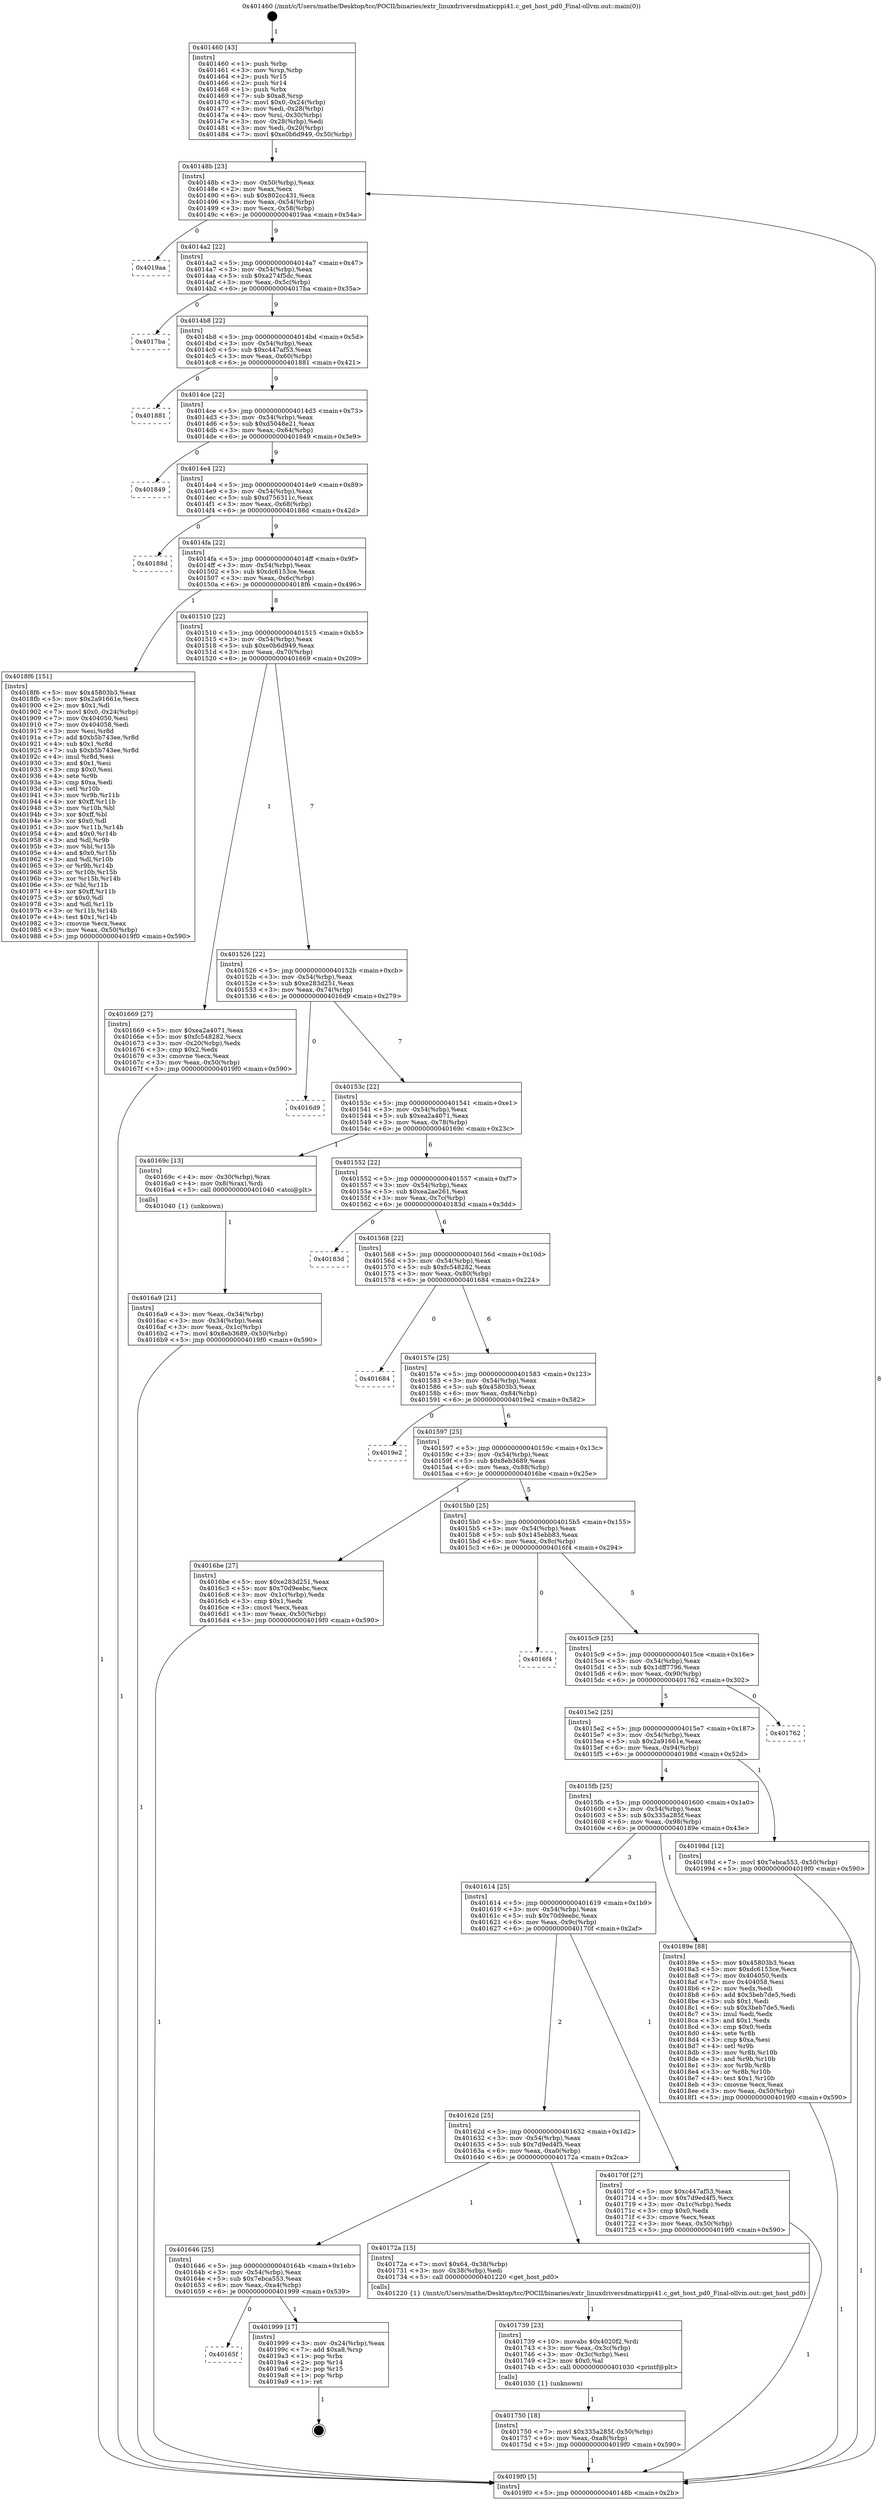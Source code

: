 digraph "0x401460" {
  label = "0x401460 (/mnt/c/Users/mathe/Desktop/tcc/POCII/binaries/extr_linuxdriversdmaticppi41.c_get_host_pd0_Final-ollvm.out::main(0))"
  labelloc = "t"
  node[shape=record]

  Entry [label="",width=0.3,height=0.3,shape=circle,fillcolor=black,style=filled]
  "0x40148b" [label="{
     0x40148b [23]\l
     | [instrs]\l
     &nbsp;&nbsp;0x40148b \<+3\>: mov -0x50(%rbp),%eax\l
     &nbsp;&nbsp;0x40148e \<+2\>: mov %eax,%ecx\l
     &nbsp;&nbsp;0x401490 \<+6\>: sub $0x802cc431,%ecx\l
     &nbsp;&nbsp;0x401496 \<+3\>: mov %eax,-0x54(%rbp)\l
     &nbsp;&nbsp;0x401499 \<+3\>: mov %ecx,-0x58(%rbp)\l
     &nbsp;&nbsp;0x40149c \<+6\>: je 00000000004019aa \<main+0x54a\>\l
  }"]
  "0x4019aa" [label="{
     0x4019aa\l
  }", style=dashed]
  "0x4014a2" [label="{
     0x4014a2 [22]\l
     | [instrs]\l
     &nbsp;&nbsp;0x4014a2 \<+5\>: jmp 00000000004014a7 \<main+0x47\>\l
     &nbsp;&nbsp;0x4014a7 \<+3\>: mov -0x54(%rbp),%eax\l
     &nbsp;&nbsp;0x4014aa \<+5\>: sub $0xa274f5dc,%eax\l
     &nbsp;&nbsp;0x4014af \<+3\>: mov %eax,-0x5c(%rbp)\l
     &nbsp;&nbsp;0x4014b2 \<+6\>: je 00000000004017ba \<main+0x35a\>\l
  }"]
  Exit [label="",width=0.3,height=0.3,shape=circle,fillcolor=black,style=filled,peripheries=2]
  "0x4017ba" [label="{
     0x4017ba\l
  }", style=dashed]
  "0x4014b8" [label="{
     0x4014b8 [22]\l
     | [instrs]\l
     &nbsp;&nbsp;0x4014b8 \<+5\>: jmp 00000000004014bd \<main+0x5d\>\l
     &nbsp;&nbsp;0x4014bd \<+3\>: mov -0x54(%rbp),%eax\l
     &nbsp;&nbsp;0x4014c0 \<+5\>: sub $0xc447af53,%eax\l
     &nbsp;&nbsp;0x4014c5 \<+3\>: mov %eax,-0x60(%rbp)\l
     &nbsp;&nbsp;0x4014c8 \<+6\>: je 0000000000401881 \<main+0x421\>\l
  }"]
  "0x40165f" [label="{
     0x40165f\l
  }", style=dashed]
  "0x401881" [label="{
     0x401881\l
  }", style=dashed]
  "0x4014ce" [label="{
     0x4014ce [22]\l
     | [instrs]\l
     &nbsp;&nbsp;0x4014ce \<+5\>: jmp 00000000004014d3 \<main+0x73\>\l
     &nbsp;&nbsp;0x4014d3 \<+3\>: mov -0x54(%rbp),%eax\l
     &nbsp;&nbsp;0x4014d6 \<+5\>: sub $0xd5048e21,%eax\l
     &nbsp;&nbsp;0x4014db \<+3\>: mov %eax,-0x64(%rbp)\l
     &nbsp;&nbsp;0x4014de \<+6\>: je 0000000000401849 \<main+0x3e9\>\l
  }"]
  "0x401999" [label="{
     0x401999 [17]\l
     | [instrs]\l
     &nbsp;&nbsp;0x401999 \<+3\>: mov -0x24(%rbp),%eax\l
     &nbsp;&nbsp;0x40199c \<+7\>: add $0xa8,%rsp\l
     &nbsp;&nbsp;0x4019a3 \<+1\>: pop %rbx\l
     &nbsp;&nbsp;0x4019a4 \<+2\>: pop %r14\l
     &nbsp;&nbsp;0x4019a6 \<+2\>: pop %r15\l
     &nbsp;&nbsp;0x4019a8 \<+1\>: pop %rbp\l
     &nbsp;&nbsp;0x4019a9 \<+1\>: ret\l
  }"]
  "0x401849" [label="{
     0x401849\l
  }", style=dashed]
  "0x4014e4" [label="{
     0x4014e4 [22]\l
     | [instrs]\l
     &nbsp;&nbsp;0x4014e4 \<+5\>: jmp 00000000004014e9 \<main+0x89\>\l
     &nbsp;&nbsp;0x4014e9 \<+3\>: mov -0x54(%rbp),%eax\l
     &nbsp;&nbsp;0x4014ec \<+5\>: sub $0xd756311c,%eax\l
     &nbsp;&nbsp;0x4014f1 \<+3\>: mov %eax,-0x68(%rbp)\l
     &nbsp;&nbsp;0x4014f4 \<+6\>: je 000000000040188d \<main+0x42d\>\l
  }"]
  "0x401750" [label="{
     0x401750 [18]\l
     | [instrs]\l
     &nbsp;&nbsp;0x401750 \<+7\>: movl $0x335a285f,-0x50(%rbp)\l
     &nbsp;&nbsp;0x401757 \<+6\>: mov %eax,-0xa8(%rbp)\l
     &nbsp;&nbsp;0x40175d \<+5\>: jmp 00000000004019f0 \<main+0x590\>\l
  }"]
  "0x40188d" [label="{
     0x40188d\l
  }", style=dashed]
  "0x4014fa" [label="{
     0x4014fa [22]\l
     | [instrs]\l
     &nbsp;&nbsp;0x4014fa \<+5\>: jmp 00000000004014ff \<main+0x9f\>\l
     &nbsp;&nbsp;0x4014ff \<+3\>: mov -0x54(%rbp),%eax\l
     &nbsp;&nbsp;0x401502 \<+5\>: sub $0xdc6153ce,%eax\l
     &nbsp;&nbsp;0x401507 \<+3\>: mov %eax,-0x6c(%rbp)\l
     &nbsp;&nbsp;0x40150a \<+6\>: je 00000000004018f6 \<main+0x496\>\l
  }"]
  "0x401739" [label="{
     0x401739 [23]\l
     | [instrs]\l
     &nbsp;&nbsp;0x401739 \<+10\>: movabs $0x4020f2,%rdi\l
     &nbsp;&nbsp;0x401743 \<+3\>: mov %eax,-0x3c(%rbp)\l
     &nbsp;&nbsp;0x401746 \<+3\>: mov -0x3c(%rbp),%esi\l
     &nbsp;&nbsp;0x401749 \<+2\>: mov $0x0,%al\l
     &nbsp;&nbsp;0x40174b \<+5\>: call 0000000000401030 \<printf@plt\>\l
     | [calls]\l
     &nbsp;&nbsp;0x401030 \{1\} (unknown)\l
  }"]
  "0x4018f6" [label="{
     0x4018f6 [151]\l
     | [instrs]\l
     &nbsp;&nbsp;0x4018f6 \<+5\>: mov $0x45803b3,%eax\l
     &nbsp;&nbsp;0x4018fb \<+5\>: mov $0x2a91661e,%ecx\l
     &nbsp;&nbsp;0x401900 \<+2\>: mov $0x1,%dl\l
     &nbsp;&nbsp;0x401902 \<+7\>: movl $0x0,-0x24(%rbp)\l
     &nbsp;&nbsp;0x401909 \<+7\>: mov 0x404050,%esi\l
     &nbsp;&nbsp;0x401910 \<+7\>: mov 0x404058,%edi\l
     &nbsp;&nbsp;0x401917 \<+3\>: mov %esi,%r8d\l
     &nbsp;&nbsp;0x40191a \<+7\>: add $0xb5b743ee,%r8d\l
     &nbsp;&nbsp;0x401921 \<+4\>: sub $0x1,%r8d\l
     &nbsp;&nbsp;0x401925 \<+7\>: sub $0xb5b743ee,%r8d\l
     &nbsp;&nbsp;0x40192c \<+4\>: imul %r8d,%esi\l
     &nbsp;&nbsp;0x401930 \<+3\>: and $0x1,%esi\l
     &nbsp;&nbsp;0x401933 \<+3\>: cmp $0x0,%esi\l
     &nbsp;&nbsp;0x401936 \<+4\>: sete %r9b\l
     &nbsp;&nbsp;0x40193a \<+3\>: cmp $0xa,%edi\l
     &nbsp;&nbsp;0x40193d \<+4\>: setl %r10b\l
     &nbsp;&nbsp;0x401941 \<+3\>: mov %r9b,%r11b\l
     &nbsp;&nbsp;0x401944 \<+4\>: xor $0xff,%r11b\l
     &nbsp;&nbsp;0x401948 \<+3\>: mov %r10b,%bl\l
     &nbsp;&nbsp;0x40194b \<+3\>: xor $0xff,%bl\l
     &nbsp;&nbsp;0x40194e \<+3\>: xor $0x0,%dl\l
     &nbsp;&nbsp;0x401951 \<+3\>: mov %r11b,%r14b\l
     &nbsp;&nbsp;0x401954 \<+4\>: and $0x0,%r14b\l
     &nbsp;&nbsp;0x401958 \<+3\>: and %dl,%r9b\l
     &nbsp;&nbsp;0x40195b \<+3\>: mov %bl,%r15b\l
     &nbsp;&nbsp;0x40195e \<+4\>: and $0x0,%r15b\l
     &nbsp;&nbsp;0x401962 \<+3\>: and %dl,%r10b\l
     &nbsp;&nbsp;0x401965 \<+3\>: or %r9b,%r14b\l
     &nbsp;&nbsp;0x401968 \<+3\>: or %r10b,%r15b\l
     &nbsp;&nbsp;0x40196b \<+3\>: xor %r15b,%r14b\l
     &nbsp;&nbsp;0x40196e \<+3\>: or %bl,%r11b\l
     &nbsp;&nbsp;0x401971 \<+4\>: xor $0xff,%r11b\l
     &nbsp;&nbsp;0x401975 \<+3\>: or $0x0,%dl\l
     &nbsp;&nbsp;0x401978 \<+3\>: and %dl,%r11b\l
     &nbsp;&nbsp;0x40197b \<+3\>: or %r11b,%r14b\l
     &nbsp;&nbsp;0x40197e \<+4\>: test $0x1,%r14b\l
     &nbsp;&nbsp;0x401982 \<+3\>: cmovne %ecx,%eax\l
     &nbsp;&nbsp;0x401985 \<+3\>: mov %eax,-0x50(%rbp)\l
     &nbsp;&nbsp;0x401988 \<+5\>: jmp 00000000004019f0 \<main+0x590\>\l
  }"]
  "0x401510" [label="{
     0x401510 [22]\l
     | [instrs]\l
     &nbsp;&nbsp;0x401510 \<+5\>: jmp 0000000000401515 \<main+0xb5\>\l
     &nbsp;&nbsp;0x401515 \<+3\>: mov -0x54(%rbp),%eax\l
     &nbsp;&nbsp;0x401518 \<+5\>: sub $0xe0b6d949,%eax\l
     &nbsp;&nbsp;0x40151d \<+3\>: mov %eax,-0x70(%rbp)\l
     &nbsp;&nbsp;0x401520 \<+6\>: je 0000000000401669 \<main+0x209\>\l
  }"]
  "0x401646" [label="{
     0x401646 [25]\l
     | [instrs]\l
     &nbsp;&nbsp;0x401646 \<+5\>: jmp 000000000040164b \<main+0x1eb\>\l
     &nbsp;&nbsp;0x40164b \<+3\>: mov -0x54(%rbp),%eax\l
     &nbsp;&nbsp;0x40164e \<+5\>: sub $0x7ebca553,%eax\l
     &nbsp;&nbsp;0x401653 \<+6\>: mov %eax,-0xa4(%rbp)\l
     &nbsp;&nbsp;0x401659 \<+6\>: je 0000000000401999 \<main+0x539\>\l
  }"]
  "0x401669" [label="{
     0x401669 [27]\l
     | [instrs]\l
     &nbsp;&nbsp;0x401669 \<+5\>: mov $0xea2a4071,%eax\l
     &nbsp;&nbsp;0x40166e \<+5\>: mov $0xfc548282,%ecx\l
     &nbsp;&nbsp;0x401673 \<+3\>: mov -0x20(%rbp),%edx\l
     &nbsp;&nbsp;0x401676 \<+3\>: cmp $0x2,%edx\l
     &nbsp;&nbsp;0x401679 \<+3\>: cmovne %ecx,%eax\l
     &nbsp;&nbsp;0x40167c \<+3\>: mov %eax,-0x50(%rbp)\l
     &nbsp;&nbsp;0x40167f \<+5\>: jmp 00000000004019f0 \<main+0x590\>\l
  }"]
  "0x401526" [label="{
     0x401526 [22]\l
     | [instrs]\l
     &nbsp;&nbsp;0x401526 \<+5\>: jmp 000000000040152b \<main+0xcb\>\l
     &nbsp;&nbsp;0x40152b \<+3\>: mov -0x54(%rbp),%eax\l
     &nbsp;&nbsp;0x40152e \<+5\>: sub $0xe283d251,%eax\l
     &nbsp;&nbsp;0x401533 \<+3\>: mov %eax,-0x74(%rbp)\l
     &nbsp;&nbsp;0x401536 \<+6\>: je 00000000004016d9 \<main+0x279\>\l
  }"]
  "0x4019f0" [label="{
     0x4019f0 [5]\l
     | [instrs]\l
     &nbsp;&nbsp;0x4019f0 \<+5\>: jmp 000000000040148b \<main+0x2b\>\l
  }"]
  "0x401460" [label="{
     0x401460 [43]\l
     | [instrs]\l
     &nbsp;&nbsp;0x401460 \<+1\>: push %rbp\l
     &nbsp;&nbsp;0x401461 \<+3\>: mov %rsp,%rbp\l
     &nbsp;&nbsp;0x401464 \<+2\>: push %r15\l
     &nbsp;&nbsp;0x401466 \<+2\>: push %r14\l
     &nbsp;&nbsp;0x401468 \<+1\>: push %rbx\l
     &nbsp;&nbsp;0x401469 \<+7\>: sub $0xa8,%rsp\l
     &nbsp;&nbsp;0x401470 \<+7\>: movl $0x0,-0x24(%rbp)\l
     &nbsp;&nbsp;0x401477 \<+3\>: mov %edi,-0x28(%rbp)\l
     &nbsp;&nbsp;0x40147a \<+4\>: mov %rsi,-0x30(%rbp)\l
     &nbsp;&nbsp;0x40147e \<+3\>: mov -0x28(%rbp),%edi\l
     &nbsp;&nbsp;0x401481 \<+3\>: mov %edi,-0x20(%rbp)\l
     &nbsp;&nbsp;0x401484 \<+7\>: movl $0xe0b6d949,-0x50(%rbp)\l
  }"]
  "0x40172a" [label="{
     0x40172a [15]\l
     | [instrs]\l
     &nbsp;&nbsp;0x40172a \<+7\>: movl $0x64,-0x38(%rbp)\l
     &nbsp;&nbsp;0x401731 \<+3\>: mov -0x38(%rbp),%edi\l
     &nbsp;&nbsp;0x401734 \<+5\>: call 0000000000401220 \<get_host_pd0\>\l
     | [calls]\l
     &nbsp;&nbsp;0x401220 \{1\} (/mnt/c/Users/mathe/Desktop/tcc/POCII/binaries/extr_linuxdriversdmaticppi41.c_get_host_pd0_Final-ollvm.out::get_host_pd0)\l
  }"]
  "0x4016d9" [label="{
     0x4016d9\l
  }", style=dashed]
  "0x40153c" [label="{
     0x40153c [22]\l
     | [instrs]\l
     &nbsp;&nbsp;0x40153c \<+5\>: jmp 0000000000401541 \<main+0xe1\>\l
     &nbsp;&nbsp;0x401541 \<+3\>: mov -0x54(%rbp),%eax\l
     &nbsp;&nbsp;0x401544 \<+5\>: sub $0xea2a4071,%eax\l
     &nbsp;&nbsp;0x401549 \<+3\>: mov %eax,-0x78(%rbp)\l
     &nbsp;&nbsp;0x40154c \<+6\>: je 000000000040169c \<main+0x23c\>\l
  }"]
  "0x40162d" [label="{
     0x40162d [25]\l
     | [instrs]\l
     &nbsp;&nbsp;0x40162d \<+5\>: jmp 0000000000401632 \<main+0x1d2\>\l
     &nbsp;&nbsp;0x401632 \<+3\>: mov -0x54(%rbp),%eax\l
     &nbsp;&nbsp;0x401635 \<+5\>: sub $0x7d9ed4f5,%eax\l
     &nbsp;&nbsp;0x40163a \<+6\>: mov %eax,-0xa0(%rbp)\l
     &nbsp;&nbsp;0x401640 \<+6\>: je 000000000040172a \<main+0x2ca\>\l
  }"]
  "0x40169c" [label="{
     0x40169c [13]\l
     | [instrs]\l
     &nbsp;&nbsp;0x40169c \<+4\>: mov -0x30(%rbp),%rax\l
     &nbsp;&nbsp;0x4016a0 \<+4\>: mov 0x8(%rax),%rdi\l
     &nbsp;&nbsp;0x4016a4 \<+5\>: call 0000000000401040 \<atoi@plt\>\l
     | [calls]\l
     &nbsp;&nbsp;0x401040 \{1\} (unknown)\l
  }"]
  "0x401552" [label="{
     0x401552 [22]\l
     | [instrs]\l
     &nbsp;&nbsp;0x401552 \<+5\>: jmp 0000000000401557 \<main+0xf7\>\l
     &nbsp;&nbsp;0x401557 \<+3\>: mov -0x54(%rbp),%eax\l
     &nbsp;&nbsp;0x40155a \<+5\>: sub $0xea2ae261,%eax\l
     &nbsp;&nbsp;0x40155f \<+3\>: mov %eax,-0x7c(%rbp)\l
     &nbsp;&nbsp;0x401562 \<+6\>: je 000000000040183d \<main+0x3dd\>\l
  }"]
  "0x4016a9" [label="{
     0x4016a9 [21]\l
     | [instrs]\l
     &nbsp;&nbsp;0x4016a9 \<+3\>: mov %eax,-0x34(%rbp)\l
     &nbsp;&nbsp;0x4016ac \<+3\>: mov -0x34(%rbp),%eax\l
     &nbsp;&nbsp;0x4016af \<+3\>: mov %eax,-0x1c(%rbp)\l
     &nbsp;&nbsp;0x4016b2 \<+7\>: movl $0x8eb3689,-0x50(%rbp)\l
     &nbsp;&nbsp;0x4016b9 \<+5\>: jmp 00000000004019f0 \<main+0x590\>\l
  }"]
  "0x40170f" [label="{
     0x40170f [27]\l
     | [instrs]\l
     &nbsp;&nbsp;0x40170f \<+5\>: mov $0xc447af53,%eax\l
     &nbsp;&nbsp;0x401714 \<+5\>: mov $0x7d9ed4f5,%ecx\l
     &nbsp;&nbsp;0x401719 \<+3\>: mov -0x1c(%rbp),%edx\l
     &nbsp;&nbsp;0x40171c \<+3\>: cmp $0x0,%edx\l
     &nbsp;&nbsp;0x40171f \<+3\>: cmove %ecx,%eax\l
     &nbsp;&nbsp;0x401722 \<+3\>: mov %eax,-0x50(%rbp)\l
     &nbsp;&nbsp;0x401725 \<+5\>: jmp 00000000004019f0 \<main+0x590\>\l
  }"]
  "0x40183d" [label="{
     0x40183d\l
  }", style=dashed]
  "0x401568" [label="{
     0x401568 [22]\l
     | [instrs]\l
     &nbsp;&nbsp;0x401568 \<+5\>: jmp 000000000040156d \<main+0x10d\>\l
     &nbsp;&nbsp;0x40156d \<+3\>: mov -0x54(%rbp),%eax\l
     &nbsp;&nbsp;0x401570 \<+5\>: sub $0xfc548282,%eax\l
     &nbsp;&nbsp;0x401575 \<+3\>: mov %eax,-0x80(%rbp)\l
     &nbsp;&nbsp;0x401578 \<+6\>: je 0000000000401684 \<main+0x224\>\l
  }"]
  "0x401614" [label="{
     0x401614 [25]\l
     | [instrs]\l
     &nbsp;&nbsp;0x401614 \<+5\>: jmp 0000000000401619 \<main+0x1b9\>\l
     &nbsp;&nbsp;0x401619 \<+3\>: mov -0x54(%rbp),%eax\l
     &nbsp;&nbsp;0x40161c \<+5\>: sub $0x70d9eebc,%eax\l
     &nbsp;&nbsp;0x401621 \<+6\>: mov %eax,-0x9c(%rbp)\l
     &nbsp;&nbsp;0x401627 \<+6\>: je 000000000040170f \<main+0x2af\>\l
  }"]
  "0x401684" [label="{
     0x401684\l
  }", style=dashed]
  "0x40157e" [label="{
     0x40157e [25]\l
     | [instrs]\l
     &nbsp;&nbsp;0x40157e \<+5\>: jmp 0000000000401583 \<main+0x123\>\l
     &nbsp;&nbsp;0x401583 \<+3\>: mov -0x54(%rbp),%eax\l
     &nbsp;&nbsp;0x401586 \<+5\>: sub $0x45803b3,%eax\l
     &nbsp;&nbsp;0x40158b \<+6\>: mov %eax,-0x84(%rbp)\l
     &nbsp;&nbsp;0x401591 \<+6\>: je 00000000004019e2 \<main+0x582\>\l
  }"]
  "0x40189e" [label="{
     0x40189e [88]\l
     | [instrs]\l
     &nbsp;&nbsp;0x40189e \<+5\>: mov $0x45803b3,%eax\l
     &nbsp;&nbsp;0x4018a3 \<+5\>: mov $0xdc6153ce,%ecx\l
     &nbsp;&nbsp;0x4018a8 \<+7\>: mov 0x404050,%edx\l
     &nbsp;&nbsp;0x4018af \<+7\>: mov 0x404058,%esi\l
     &nbsp;&nbsp;0x4018b6 \<+2\>: mov %edx,%edi\l
     &nbsp;&nbsp;0x4018b8 \<+6\>: add $0x3beb7de5,%edi\l
     &nbsp;&nbsp;0x4018be \<+3\>: sub $0x1,%edi\l
     &nbsp;&nbsp;0x4018c1 \<+6\>: sub $0x3beb7de5,%edi\l
     &nbsp;&nbsp;0x4018c7 \<+3\>: imul %edi,%edx\l
     &nbsp;&nbsp;0x4018ca \<+3\>: and $0x1,%edx\l
     &nbsp;&nbsp;0x4018cd \<+3\>: cmp $0x0,%edx\l
     &nbsp;&nbsp;0x4018d0 \<+4\>: sete %r8b\l
     &nbsp;&nbsp;0x4018d4 \<+3\>: cmp $0xa,%esi\l
     &nbsp;&nbsp;0x4018d7 \<+4\>: setl %r9b\l
     &nbsp;&nbsp;0x4018db \<+3\>: mov %r8b,%r10b\l
     &nbsp;&nbsp;0x4018de \<+3\>: and %r9b,%r10b\l
     &nbsp;&nbsp;0x4018e1 \<+3\>: xor %r9b,%r8b\l
     &nbsp;&nbsp;0x4018e4 \<+3\>: or %r8b,%r10b\l
     &nbsp;&nbsp;0x4018e7 \<+4\>: test $0x1,%r10b\l
     &nbsp;&nbsp;0x4018eb \<+3\>: cmovne %ecx,%eax\l
     &nbsp;&nbsp;0x4018ee \<+3\>: mov %eax,-0x50(%rbp)\l
     &nbsp;&nbsp;0x4018f1 \<+5\>: jmp 00000000004019f0 \<main+0x590\>\l
  }"]
  "0x4019e2" [label="{
     0x4019e2\l
  }", style=dashed]
  "0x401597" [label="{
     0x401597 [25]\l
     | [instrs]\l
     &nbsp;&nbsp;0x401597 \<+5\>: jmp 000000000040159c \<main+0x13c\>\l
     &nbsp;&nbsp;0x40159c \<+3\>: mov -0x54(%rbp),%eax\l
     &nbsp;&nbsp;0x40159f \<+5\>: sub $0x8eb3689,%eax\l
     &nbsp;&nbsp;0x4015a4 \<+6\>: mov %eax,-0x88(%rbp)\l
     &nbsp;&nbsp;0x4015aa \<+6\>: je 00000000004016be \<main+0x25e\>\l
  }"]
  "0x4015fb" [label="{
     0x4015fb [25]\l
     | [instrs]\l
     &nbsp;&nbsp;0x4015fb \<+5\>: jmp 0000000000401600 \<main+0x1a0\>\l
     &nbsp;&nbsp;0x401600 \<+3\>: mov -0x54(%rbp),%eax\l
     &nbsp;&nbsp;0x401603 \<+5\>: sub $0x335a285f,%eax\l
     &nbsp;&nbsp;0x401608 \<+6\>: mov %eax,-0x98(%rbp)\l
     &nbsp;&nbsp;0x40160e \<+6\>: je 000000000040189e \<main+0x43e\>\l
  }"]
  "0x4016be" [label="{
     0x4016be [27]\l
     | [instrs]\l
     &nbsp;&nbsp;0x4016be \<+5\>: mov $0xe283d251,%eax\l
     &nbsp;&nbsp;0x4016c3 \<+5\>: mov $0x70d9eebc,%ecx\l
     &nbsp;&nbsp;0x4016c8 \<+3\>: mov -0x1c(%rbp),%edx\l
     &nbsp;&nbsp;0x4016cb \<+3\>: cmp $0x1,%edx\l
     &nbsp;&nbsp;0x4016ce \<+3\>: cmovl %ecx,%eax\l
     &nbsp;&nbsp;0x4016d1 \<+3\>: mov %eax,-0x50(%rbp)\l
     &nbsp;&nbsp;0x4016d4 \<+5\>: jmp 00000000004019f0 \<main+0x590\>\l
  }"]
  "0x4015b0" [label="{
     0x4015b0 [25]\l
     | [instrs]\l
     &nbsp;&nbsp;0x4015b0 \<+5\>: jmp 00000000004015b5 \<main+0x155\>\l
     &nbsp;&nbsp;0x4015b5 \<+3\>: mov -0x54(%rbp),%eax\l
     &nbsp;&nbsp;0x4015b8 \<+5\>: sub $0x145ebb83,%eax\l
     &nbsp;&nbsp;0x4015bd \<+6\>: mov %eax,-0x8c(%rbp)\l
     &nbsp;&nbsp;0x4015c3 \<+6\>: je 00000000004016f4 \<main+0x294\>\l
  }"]
  "0x40198d" [label="{
     0x40198d [12]\l
     | [instrs]\l
     &nbsp;&nbsp;0x40198d \<+7\>: movl $0x7ebca553,-0x50(%rbp)\l
     &nbsp;&nbsp;0x401994 \<+5\>: jmp 00000000004019f0 \<main+0x590\>\l
  }"]
  "0x4016f4" [label="{
     0x4016f4\l
  }", style=dashed]
  "0x4015c9" [label="{
     0x4015c9 [25]\l
     | [instrs]\l
     &nbsp;&nbsp;0x4015c9 \<+5\>: jmp 00000000004015ce \<main+0x16e\>\l
     &nbsp;&nbsp;0x4015ce \<+3\>: mov -0x54(%rbp),%eax\l
     &nbsp;&nbsp;0x4015d1 \<+5\>: sub $0x1dff7796,%eax\l
     &nbsp;&nbsp;0x4015d6 \<+6\>: mov %eax,-0x90(%rbp)\l
     &nbsp;&nbsp;0x4015dc \<+6\>: je 0000000000401762 \<main+0x302\>\l
  }"]
  "0x4015e2" [label="{
     0x4015e2 [25]\l
     | [instrs]\l
     &nbsp;&nbsp;0x4015e2 \<+5\>: jmp 00000000004015e7 \<main+0x187\>\l
     &nbsp;&nbsp;0x4015e7 \<+3\>: mov -0x54(%rbp),%eax\l
     &nbsp;&nbsp;0x4015ea \<+5\>: sub $0x2a91661e,%eax\l
     &nbsp;&nbsp;0x4015ef \<+6\>: mov %eax,-0x94(%rbp)\l
     &nbsp;&nbsp;0x4015f5 \<+6\>: je 000000000040198d \<main+0x52d\>\l
  }"]
  "0x401762" [label="{
     0x401762\l
  }", style=dashed]
  Entry -> "0x401460" [label=" 1"]
  "0x40148b" -> "0x4019aa" [label=" 0"]
  "0x40148b" -> "0x4014a2" [label=" 9"]
  "0x401999" -> Exit [label=" 1"]
  "0x4014a2" -> "0x4017ba" [label=" 0"]
  "0x4014a2" -> "0x4014b8" [label=" 9"]
  "0x401646" -> "0x40165f" [label=" 0"]
  "0x4014b8" -> "0x401881" [label=" 0"]
  "0x4014b8" -> "0x4014ce" [label=" 9"]
  "0x401646" -> "0x401999" [label=" 1"]
  "0x4014ce" -> "0x401849" [label=" 0"]
  "0x4014ce" -> "0x4014e4" [label=" 9"]
  "0x40198d" -> "0x4019f0" [label=" 1"]
  "0x4014e4" -> "0x40188d" [label=" 0"]
  "0x4014e4" -> "0x4014fa" [label=" 9"]
  "0x4018f6" -> "0x4019f0" [label=" 1"]
  "0x4014fa" -> "0x4018f6" [label=" 1"]
  "0x4014fa" -> "0x401510" [label=" 8"]
  "0x40189e" -> "0x4019f0" [label=" 1"]
  "0x401510" -> "0x401669" [label=" 1"]
  "0x401510" -> "0x401526" [label=" 7"]
  "0x401669" -> "0x4019f0" [label=" 1"]
  "0x401460" -> "0x40148b" [label=" 1"]
  "0x4019f0" -> "0x40148b" [label=" 8"]
  "0x401750" -> "0x4019f0" [label=" 1"]
  "0x401526" -> "0x4016d9" [label=" 0"]
  "0x401526" -> "0x40153c" [label=" 7"]
  "0x401739" -> "0x401750" [label=" 1"]
  "0x40153c" -> "0x40169c" [label=" 1"]
  "0x40153c" -> "0x401552" [label=" 6"]
  "0x40169c" -> "0x4016a9" [label=" 1"]
  "0x4016a9" -> "0x4019f0" [label=" 1"]
  "0x40162d" -> "0x401646" [label=" 1"]
  "0x401552" -> "0x40183d" [label=" 0"]
  "0x401552" -> "0x401568" [label=" 6"]
  "0x40162d" -> "0x40172a" [label=" 1"]
  "0x401568" -> "0x401684" [label=" 0"]
  "0x401568" -> "0x40157e" [label=" 6"]
  "0x40170f" -> "0x4019f0" [label=" 1"]
  "0x40157e" -> "0x4019e2" [label=" 0"]
  "0x40157e" -> "0x401597" [label=" 6"]
  "0x401614" -> "0x40162d" [label=" 2"]
  "0x401597" -> "0x4016be" [label=" 1"]
  "0x401597" -> "0x4015b0" [label=" 5"]
  "0x4016be" -> "0x4019f0" [label=" 1"]
  "0x40172a" -> "0x401739" [label=" 1"]
  "0x4015b0" -> "0x4016f4" [label=" 0"]
  "0x4015b0" -> "0x4015c9" [label=" 5"]
  "0x4015fb" -> "0x401614" [label=" 3"]
  "0x4015c9" -> "0x401762" [label=" 0"]
  "0x4015c9" -> "0x4015e2" [label=" 5"]
  "0x4015fb" -> "0x40189e" [label=" 1"]
  "0x4015e2" -> "0x40198d" [label=" 1"]
  "0x4015e2" -> "0x4015fb" [label=" 4"]
  "0x401614" -> "0x40170f" [label=" 1"]
}
